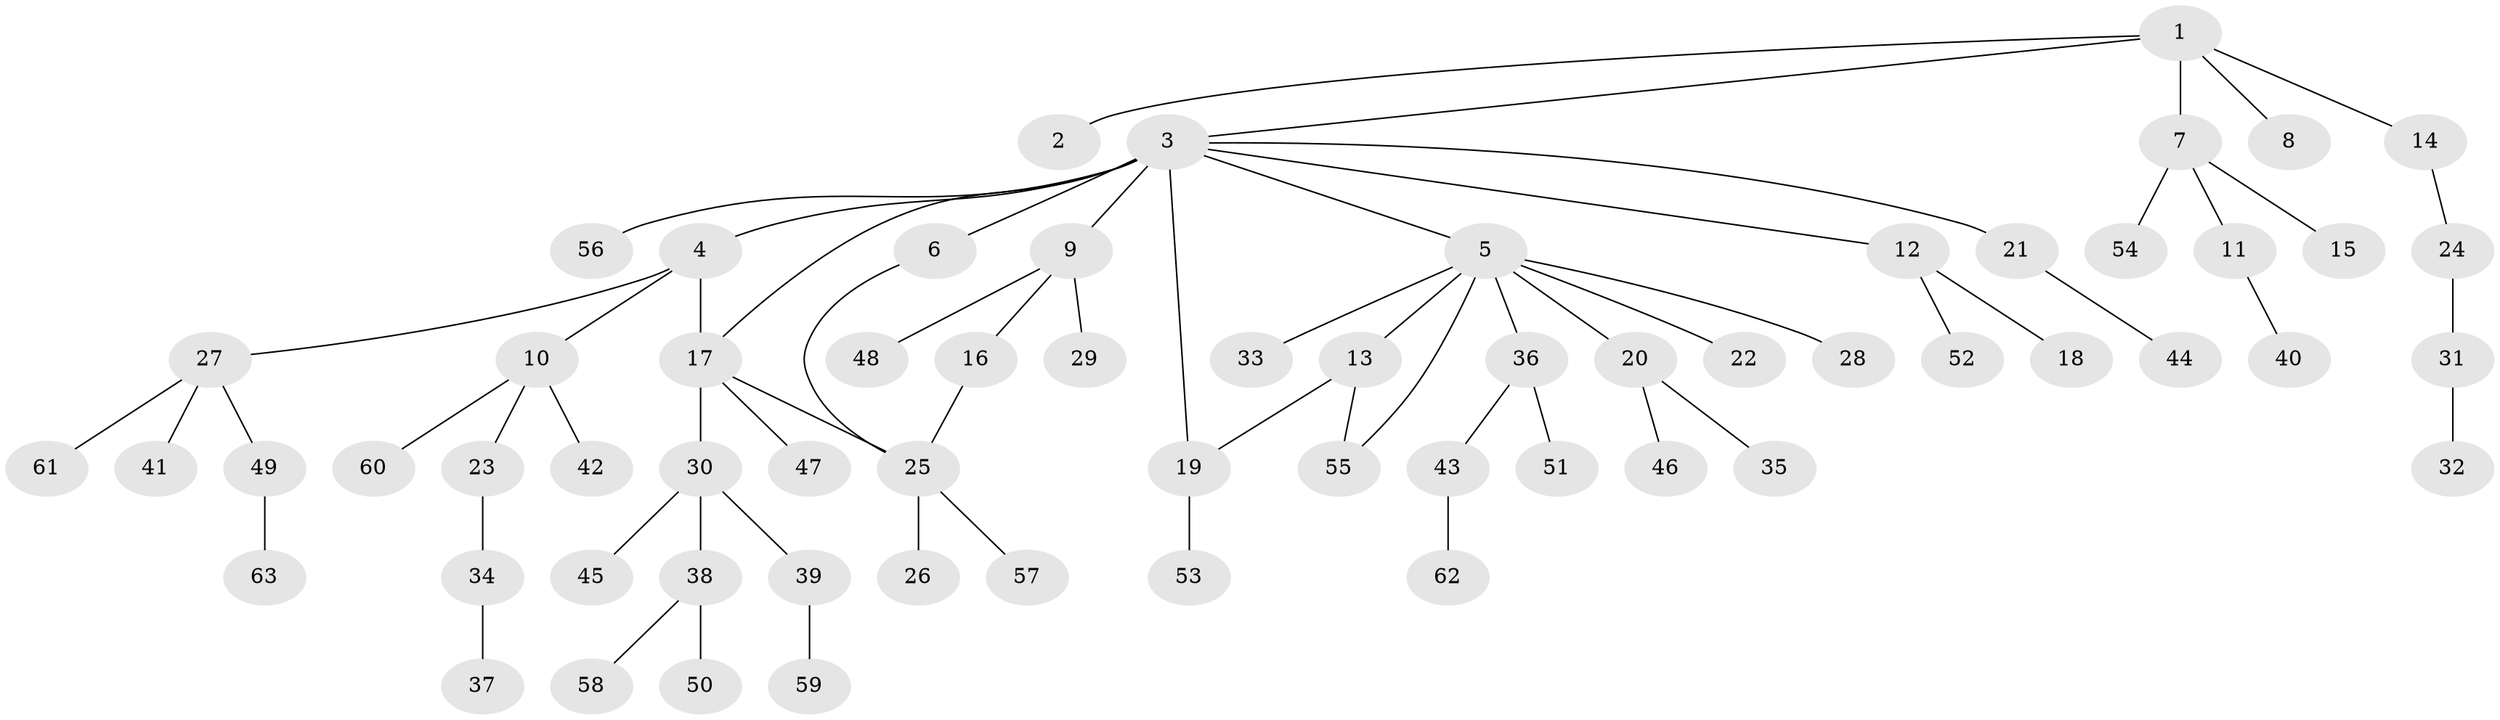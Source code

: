 // coarse degree distribution, {7: 0.046511627906976744, 1: 0.6046511627906976, 12: 0.023255813953488372, 5: 0.046511627906976744, 2: 0.16279069767441862, 3: 0.09302325581395349, 4: 0.023255813953488372}
// Generated by graph-tools (version 1.1) at 2025/51/02/27/25 19:51:41]
// undirected, 63 vertices, 67 edges
graph export_dot {
graph [start="1"]
  node [color=gray90,style=filled];
  1;
  2;
  3;
  4;
  5;
  6;
  7;
  8;
  9;
  10;
  11;
  12;
  13;
  14;
  15;
  16;
  17;
  18;
  19;
  20;
  21;
  22;
  23;
  24;
  25;
  26;
  27;
  28;
  29;
  30;
  31;
  32;
  33;
  34;
  35;
  36;
  37;
  38;
  39;
  40;
  41;
  42;
  43;
  44;
  45;
  46;
  47;
  48;
  49;
  50;
  51;
  52;
  53;
  54;
  55;
  56;
  57;
  58;
  59;
  60;
  61;
  62;
  63;
  1 -- 2;
  1 -- 3;
  1 -- 7;
  1 -- 8;
  1 -- 14;
  3 -- 4;
  3 -- 5;
  3 -- 6;
  3 -- 9;
  3 -- 12;
  3 -- 17;
  3 -- 19;
  3 -- 21;
  3 -- 56;
  4 -- 10;
  4 -- 27;
  4 -- 17;
  5 -- 13;
  5 -- 20;
  5 -- 22;
  5 -- 28;
  5 -- 33;
  5 -- 36;
  5 -- 55;
  6 -- 25;
  7 -- 11;
  7 -- 15;
  7 -- 54;
  9 -- 16;
  9 -- 29;
  9 -- 48;
  10 -- 23;
  10 -- 42;
  10 -- 60;
  11 -- 40;
  12 -- 18;
  12 -- 52;
  13 -- 55;
  13 -- 19;
  14 -- 24;
  16 -- 25;
  17 -- 30;
  17 -- 47;
  17 -- 25;
  19 -- 53;
  20 -- 35;
  20 -- 46;
  21 -- 44;
  23 -- 34;
  24 -- 31;
  25 -- 26;
  25 -- 57;
  27 -- 41;
  27 -- 49;
  27 -- 61;
  30 -- 38;
  30 -- 39;
  30 -- 45;
  31 -- 32;
  34 -- 37;
  36 -- 43;
  36 -- 51;
  38 -- 50;
  38 -- 58;
  39 -- 59;
  43 -- 62;
  49 -- 63;
}
